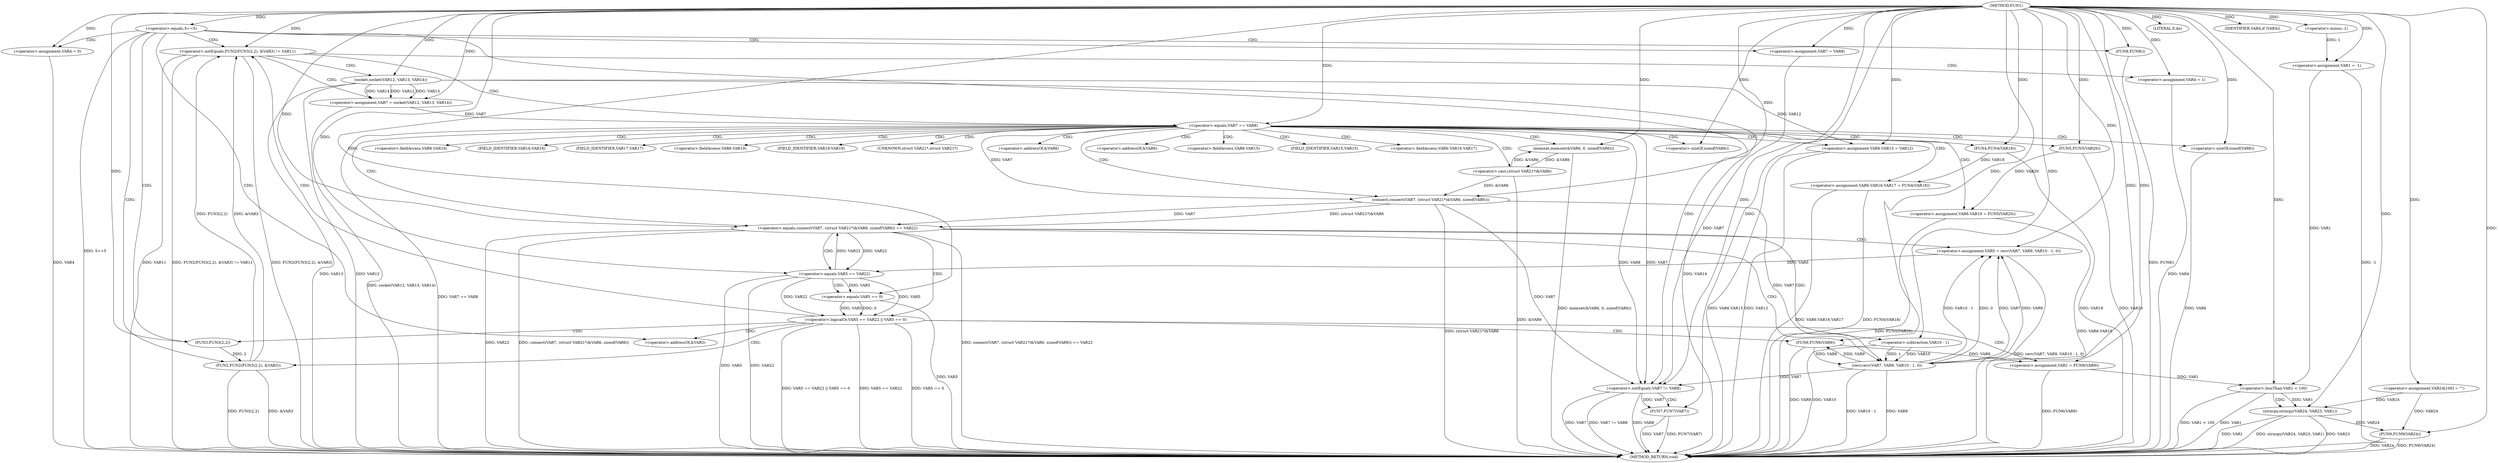 digraph FUN1 {  
"1000100" [label = "(METHOD,FUN1)" ]
"1000243" [label = "(METHOD_RETURN,void)" ]
"1000103" [label = "(<operator>.assignment,VAR1 = -1)" ]
"1000105" [label = "(<operator>.minus,-1)" ]
"1000108" [label = "(<operator>.equals,5==5)" ]
"1000115" [label = "(<operator>.assignment,VAR4 = 0)" ]
"1000121" [label = "(<operator>.assignment,VAR7 = VAR8)" ]
"1000128" [label = "(<operator>.notEquals,FUN2(FUN3(2,2), &VAR3) != VAR11)" ]
"1000129" [label = "(FUN2,FUN2(FUN3(2,2), &VAR3))" ]
"1000130" [label = "(FUN3,FUN3(2,2))" ]
"1000138" [label = "(<operator>.assignment,VAR4 = 1)" ]
"1000141" [label = "(<operator>.assignment,VAR7 = socket(VAR12, VAR13, VAR14))" ]
"1000143" [label = "(socket,socket(VAR12, VAR13, VAR14))" ]
"1000148" [label = "(<operator>.equals,VAR7 == VAR8)" ]
"1000153" [label = "(memset,memset(&VAR6, 0, sizeof(VAR6)))" ]
"1000157" [label = "(<operator>.sizeOf,sizeof(VAR6))" ]
"1000159" [label = "(<operator>.assignment,VAR6.VAR15 = VAR12)" ]
"1000164" [label = "(<operator>.assignment,VAR6.VAR16.VAR17 = FUN4(VAR18))" ]
"1000170" [label = "(FUN4,FUN4(VAR18))" ]
"1000172" [label = "(<operator>.assignment,VAR6.VAR19 = FUN5(VAR20))" ]
"1000176" [label = "(FUN5,FUN5(VAR20))" ]
"1000179" [label = "(<operator>.equals,connect(VAR7, (struct VAR21*)&VAR6, sizeof(VAR6)) == VAR22)" ]
"1000180" [label = "(connect,connect(VAR7, (struct VAR21*)&VAR6, sizeof(VAR6)))" ]
"1000182" [label = "(<operator>.cast,(struct VAR21*)&VAR6)" ]
"1000186" [label = "(<operator>.sizeOf,sizeof(VAR6))" ]
"1000191" [label = "(<operator>.assignment,VAR5 = recv(VAR7, VAR9, VAR10 - 1, 0))" ]
"1000193" [label = "(recv,recv(VAR7, VAR9, VAR10 - 1, 0))" ]
"1000196" [label = "(<operator>.subtraction,VAR10 - 1)" ]
"1000201" [label = "(<operator>.logicalOr,VAR5 == VAR22 || VAR5 == 0)" ]
"1000202" [label = "(<operator>.equals,VAR5 == VAR22)" ]
"1000205" [label = "(<operator>.equals,VAR5 == 0)" ]
"1000210" [label = "(<operator>.assignment,VAR1 = FUN6(VAR9))" ]
"1000212" [label = "(FUN6,FUN6(VAR9))" ]
"1000214" [label = "(LITERAL,0,do)" ]
"1000216" [label = "(<operator>.notEquals,VAR7 != VAR8)" ]
"1000220" [label = "(FUN7,FUN7(VAR7))" ]
"1000223" [label = "(IDENTIFIER,VAR4,if (VAR4))" ]
"1000225" [label = "(FUN8,FUN8())" ]
"1000229" [label = "(<operator>.assignment,VAR24[100] = \"\")" ]
"1000233" [label = "(<operator>.lessThan,VAR1 < 100)" ]
"1000237" [label = "(strncpy,strncpy(VAR24, VAR23, VAR1))" ]
"1000241" [label = "(FUN9,FUN9(VAR24))" ]
"1000133" [label = "(<operator>.addressOf,&VAR3)" ]
"1000154" [label = "(<operator>.addressOf,&VAR6)" ]
"1000160" [label = "(<operator>.fieldAccess,VAR6.VAR15)" ]
"1000162" [label = "(FIELD_IDENTIFIER,VAR15,VAR15)" ]
"1000165" [label = "(<operator>.fieldAccess,VAR6.VAR16.VAR17)" ]
"1000166" [label = "(<operator>.fieldAccess,VAR6.VAR16)" ]
"1000168" [label = "(FIELD_IDENTIFIER,VAR16,VAR16)" ]
"1000169" [label = "(FIELD_IDENTIFIER,VAR17,VAR17)" ]
"1000173" [label = "(<operator>.fieldAccess,VAR6.VAR19)" ]
"1000175" [label = "(FIELD_IDENTIFIER,VAR19,VAR19)" ]
"1000183" [label = "(UNKNOWN,struct VAR21*,struct VAR21*)" ]
"1000184" [label = "(<operator>.addressOf,&VAR6)" ]
  "1000216" -> "1000243"  [ label = "DDG: VAR7 != VAR8"] 
  "1000179" -> "1000243"  [ label = "DDG: connect(VAR7, (struct VAR21*)&VAR6, sizeof(VAR6)) == VAR22"] 
  "1000103" -> "1000243"  [ label = "DDG: -1"] 
  "1000153" -> "1000243"  [ label = "DDG: memset(&VAR6, 0, sizeof(VAR6))"] 
  "1000129" -> "1000243"  [ label = "DDG: &VAR3"] 
  "1000210" -> "1000243"  [ label = "DDG: FUN6(VAR9)"] 
  "1000196" -> "1000243"  [ label = "DDG: VAR10"] 
  "1000201" -> "1000243"  [ label = "DDG: VAR5 == 0"] 
  "1000115" -> "1000243"  [ label = "DDG: VAR4"] 
  "1000180" -> "1000243"  [ label = "DDG: (struct VAR21*)&VAR6"] 
  "1000179" -> "1000243"  [ label = "DDG: VAR22"] 
  "1000129" -> "1000243"  [ label = "DDG: FUN3(2,2)"] 
  "1000186" -> "1000243"  [ label = "DDG: VAR6"] 
  "1000225" -> "1000243"  [ label = "DDG: FUN8()"] 
  "1000220" -> "1000243"  [ label = "DDG: VAR7"] 
  "1000201" -> "1000243"  [ label = "DDG: VAR5 == VAR22 || VAR5 == 0"] 
  "1000108" -> "1000243"  [ label = "DDG: 5==5"] 
  "1000237" -> "1000243"  [ label = "DDG: strncpy(VAR24, VAR23, VAR1)"] 
  "1000237" -> "1000243"  [ label = "DDG: VAR23"] 
  "1000233" -> "1000243"  [ label = "DDG: VAR1 < 100"] 
  "1000237" -> "1000243"  [ label = "DDG: VAR1"] 
  "1000216" -> "1000243"  [ label = "DDG: VAR7"] 
  "1000159" -> "1000243"  [ label = "DDG: VAR6.VAR15"] 
  "1000205" -> "1000243"  [ label = "DDG: VAR5"] 
  "1000138" -> "1000243"  [ label = "DDG: VAR4"] 
  "1000193" -> "1000243"  [ label = "DDG: VAR9"] 
  "1000182" -> "1000243"  [ label = "DDG: &VAR6"] 
  "1000128" -> "1000243"  [ label = "DDG: FUN2(FUN3(2,2), &VAR3)"] 
  "1000143" -> "1000243"  [ label = "DDG: VAR12"] 
  "1000179" -> "1000243"  [ label = "DDG: connect(VAR7, (struct VAR21*)&VAR6, sizeof(VAR6))"] 
  "1000216" -> "1000243"  [ label = "DDG: VAR8"] 
  "1000202" -> "1000243"  [ label = "DDG: VAR5"] 
  "1000148" -> "1000243"  [ label = "DDG: VAR7 == VAR8"] 
  "1000172" -> "1000243"  [ label = "DDG: FUN5(VAR20)"] 
  "1000212" -> "1000243"  [ label = "DDG: VAR9"] 
  "1000128" -> "1000243"  [ label = "DDG: VAR11"] 
  "1000191" -> "1000243"  [ label = "DDG: recv(VAR7, VAR9, VAR10 - 1, 0)"] 
  "1000172" -> "1000243"  [ label = "DDG: VAR6.VAR19"] 
  "1000233" -> "1000243"  [ label = "DDG: VAR1"] 
  "1000141" -> "1000243"  [ label = "DDG: socket(VAR12, VAR13, VAR14)"] 
  "1000241" -> "1000243"  [ label = "DDG: VAR24"] 
  "1000143" -> "1000243"  [ label = "DDG: VAR13"] 
  "1000220" -> "1000243"  [ label = "DDG: FUN7(VAR7)"] 
  "1000170" -> "1000243"  [ label = "DDG: VAR18"] 
  "1000176" -> "1000243"  [ label = "DDG: VAR20"] 
  "1000164" -> "1000243"  [ label = "DDG: FUN4(VAR18)"] 
  "1000128" -> "1000243"  [ label = "DDG: FUN2(FUN3(2,2), &VAR3) != VAR11"] 
  "1000159" -> "1000243"  [ label = "DDG: VAR12"] 
  "1000193" -> "1000243"  [ label = "DDG: VAR10 - 1"] 
  "1000143" -> "1000243"  [ label = "DDG: VAR14"] 
  "1000241" -> "1000243"  [ label = "DDG: FUN9(VAR24)"] 
  "1000201" -> "1000243"  [ label = "DDG: VAR5 == VAR22"] 
  "1000202" -> "1000243"  [ label = "DDG: VAR22"] 
  "1000164" -> "1000243"  [ label = "DDG: VAR6.VAR16.VAR17"] 
  "1000105" -> "1000103"  [ label = "DDG: 1"] 
  "1000100" -> "1000103"  [ label = "DDG: "] 
  "1000100" -> "1000105"  [ label = "DDG: "] 
  "1000100" -> "1000108"  [ label = "DDG: "] 
  "1000100" -> "1000115"  [ label = "DDG: "] 
  "1000100" -> "1000121"  [ label = "DDG: "] 
  "1000129" -> "1000128"  [ label = "DDG: FUN3(2,2)"] 
  "1000129" -> "1000128"  [ label = "DDG: &VAR3"] 
  "1000130" -> "1000129"  [ label = "DDG: 2"] 
  "1000100" -> "1000130"  [ label = "DDG: "] 
  "1000100" -> "1000128"  [ label = "DDG: "] 
  "1000100" -> "1000138"  [ label = "DDG: "] 
  "1000143" -> "1000141"  [ label = "DDG: VAR12"] 
  "1000143" -> "1000141"  [ label = "DDG: VAR13"] 
  "1000143" -> "1000141"  [ label = "DDG: VAR14"] 
  "1000100" -> "1000141"  [ label = "DDG: "] 
  "1000100" -> "1000143"  [ label = "DDG: "] 
  "1000141" -> "1000148"  [ label = "DDG: VAR7"] 
  "1000100" -> "1000148"  [ label = "DDG: "] 
  "1000182" -> "1000153"  [ label = "DDG: &VAR6"] 
  "1000100" -> "1000153"  [ label = "DDG: "] 
  "1000100" -> "1000157"  [ label = "DDG: "] 
  "1000143" -> "1000159"  [ label = "DDG: VAR12"] 
  "1000100" -> "1000159"  [ label = "DDG: "] 
  "1000170" -> "1000164"  [ label = "DDG: VAR18"] 
  "1000100" -> "1000170"  [ label = "DDG: "] 
  "1000176" -> "1000172"  [ label = "DDG: VAR20"] 
  "1000100" -> "1000176"  [ label = "DDG: "] 
  "1000180" -> "1000179"  [ label = "DDG: VAR7"] 
  "1000180" -> "1000179"  [ label = "DDG: (struct VAR21*)&VAR6"] 
  "1000148" -> "1000180"  [ label = "DDG: VAR7"] 
  "1000100" -> "1000180"  [ label = "DDG: "] 
  "1000182" -> "1000180"  [ label = "DDG: &VAR6"] 
  "1000153" -> "1000182"  [ label = "DDG: &VAR6"] 
  "1000100" -> "1000186"  [ label = "DDG: "] 
  "1000202" -> "1000179"  [ label = "DDG: VAR22"] 
  "1000100" -> "1000179"  [ label = "DDG: "] 
  "1000193" -> "1000191"  [ label = "DDG: VAR7"] 
  "1000193" -> "1000191"  [ label = "DDG: VAR9"] 
  "1000193" -> "1000191"  [ label = "DDG: VAR10 - 1"] 
  "1000193" -> "1000191"  [ label = "DDG: 0"] 
  "1000100" -> "1000191"  [ label = "DDG: "] 
  "1000180" -> "1000193"  [ label = "DDG: VAR7"] 
  "1000100" -> "1000193"  [ label = "DDG: "] 
  "1000212" -> "1000193"  [ label = "DDG: VAR9"] 
  "1000196" -> "1000193"  [ label = "DDG: VAR10"] 
  "1000196" -> "1000193"  [ label = "DDG: 1"] 
  "1000100" -> "1000196"  [ label = "DDG: "] 
  "1000202" -> "1000201"  [ label = "DDG: VAR5"] 
  "1000202" -> "1000201"  [ label = "DDG: VAR22"] 
  "1000191" -> "1000202"  [ label = "DDG: VAR5"] 
  "1000100" -> "1000202"  [ label = "DDG: "] 
  "1000179" -> "1000202"  [ label = "DDG: VAR22"] 
  "1000205" -> "1000201"  [ label = "DDG: VAR5"] 
  "1000205" -> "1000201"  [ label = "DDG: 0"] 
  "1000202" -> "1000205"  [ label = "DDG: VAR5"] 
  "1000100" -> "1000205"  [ label = "DDG: "] 
  "1000212" -> "1000210"  [ label = "DDG: VAR9"] 
  "1000100" -> "1000210"  [ label = "DDG: "] 
  "1000193" -> "1000212"  [ label = "DDG: VAR9"] 
  "1000100" -> "1000212"  [ label = "DDG: "] 
  "1000100" -> "1000214"  [ label = "DDG: "] 
  "1000193" -> "1000216"  [ label = "DDG: VAR7"] 
  "1000180" -> "1000216"  [ label = "DDG: VAR7"] 
  "1000148" -> "1000216"  [ label = "DDG: VAR7"] 
  "1000121" -> "1000216"  [ label = "DDG: VAR7"] 
  "1000100" -> "1000216"  [ label = "DDG: "] 
  "1000148" -> "1000216"  [ label = "DDG: VAR8"] 
  "1000216" -> "1000220"  [ label = "DDG: VAR7"] 
  "1000100" -> "1000220"  [ label = "DDG: "] 
  "1000100" -> "1000223"  [ label = "DDG: "] 
  "1000100" -> "1000225"  [ label = "DDG: "] 
  "1000100" -> "1000229"  [ label = "DDG: "] 
  "1000103" -> "1000233"  [ label = "DDG: VAR1"] 
  "1000210" -> "1000233"  [ label = "DDG: VAR1"] 
  "1000100" -> "1000233"  [ label = "DDG: "] 
  "1000229" -> "1000237"  [ label = "DDG: VAR24"] 
  "1000100" -> "1000237"  [ label = "DDG: "] 
  "1000233" -> "1000237"  [ label = "DDG: VAR1"] 
  "1000237" -> "1000241"  [ label = "DDG: VAR24"] 
  "1000229" -> "1000241"  [ label = "DDG: VAR24"] 
  "1000100" -> "1000241"  [ label = "DDG: "] 
  "1000108" -> "1000128"  [ label = "CDG: "] 
  "1000108" -> "1000133"  [ label = "CDG: "] 
  "1000108" -> "1000216"  [ label = "CDG: "] 
  "1000108" -> "1000130"  [ label = "CDG: "] 
  "1000108" -> "1000121"  [ label = "CDG: "] 
  "1000108" -> "1000129"  [ label = "CDG: "] 
  "1000108" -> "1000115"  [ label = "CDG: "] 
  "1000108" -> "1000225"  [ label = "CDG: "] 
  "1000128" -> "1000141"  [ label = "CDG: "] 
  "1000128" -> "1000148"  [ label = "CDG: "] 
  "1000128" -> "1000138"  [ label = "CDG: "] 
  "1000128" -> "1000143"  [ label = "CDG: "] 
  "1000148" -> "1000164"  [ label = "CDG: "] 
  "1000148" -> "1000182"  [ label = "CDG: "] 
  "1000148" -> "1000166"  [ label = "CDG: "] 
  "1000148" -> "1000180"  [ label = "CDG: "] 
  "1000148" -> "1000183"  [ label = "CDG: "] 
  "1000148" -> "1000165"  [ label = "CDG: "] 
  "1000148" -> "1000157"  [ label = "CDG: "] 
  "1000148" -> "1000175"  [ label = "CDG: "] 
  "1000148" -> "1000154"  [ label = "CDG: "] 
  "1000148" -> "1000160"  [ label = "CDG: "] 
  "1000148" -> "1000179"  [ label = "CDG: "] 
  "1000148" -> "1000176"  [ label = "CDG: "] 
  "1000148" -> "1000153"  [ label = "CDG: "] 
  "1000148" -> "1000186"  [ label = "CDG: "] 
  "1000148" -> "1000172"  [ label = "CDG: "] 
  "1000148" -> "1000169"  [ label = "CDG: "] 
  "1000148" -> "1000168"  [ label = "CDG: "] 
  "1000148" -> "1000159"  [ label = "CDG: "] 
  "1000148" -> "1000173"  [ label = "CDG: "] 
  "1000148" -> "1000170"  [ label = "CDG: "] 
  "1000148" -> "1000184"  [ label = "CDG: "] 
  "1000148" -> "1000162"  [ label = "CDG: "] 
  "1000179" -> "1000191"  [ label = "CDG: "] 
  "1000179" -> "1000201"  [ label = "CDG: "] 
  "1000179" -> "1000196"  [ label = "CDG: "] 
  "1000179" -> "1000202"  [ label = "CDG: "] 
  "1000179" -> "1000193"  [ label = "CDG: "] 
  "1000201" -> "1000210"  [ label = "CDG: "] 
  "1000201" -> "1000212"  [ label = "CDG: "] 
  "1000201" -> "1000128"  [ label = "CDG: "] 
  "1000201" -> "1000133"  [ label = "CDG: "] 
  "1000201" -> "1000130"  [ label = "CDG: "] 
  "1000201" -> "1000129"  [ label = "CDG: "] 
  "1000202" -> "1000205"  [ label = "CDG: "] 
  "1000216" -> "1000220"  [ label = "CDG: "] 
  "1000233" -> "1000237"  [ label = "CDG: "] 
}
